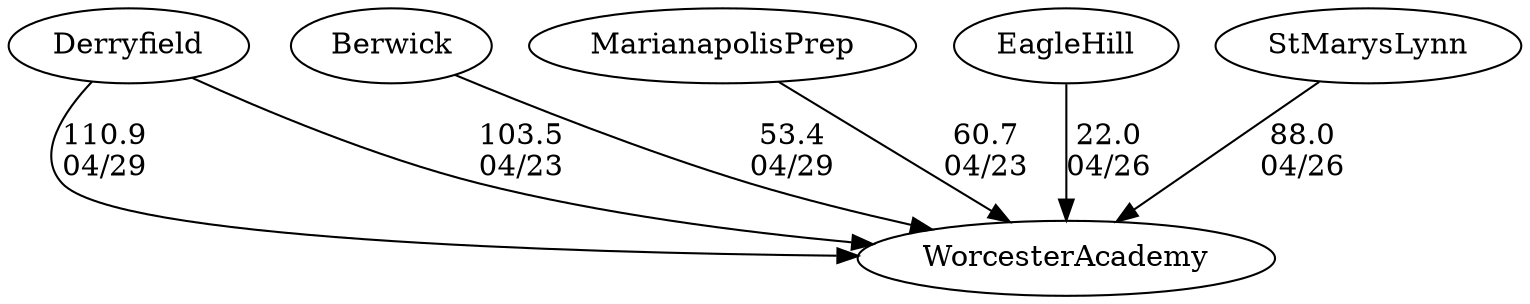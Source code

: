 digraph girls2foursWorcesterAcademy {Derryfield [URL="girls2foursWorcesterAcademyDerryfield.html"];Berwick [URL="girls2foursWorcesterAcademyBerwick.html"];MarianapolisPrep [URL="girls2foursWorcesterAcademyMarianapolisPrep.html"];EagleHill [URL="girls2foursWorcesterAcademyEagleHill.html"];WorcesterAcademy [URL="girls2foursWorcesterAcademyWorcesterAcademy.html"];StMarysLynn [URL="girls2foursWorcesterAcademyStMarysLynn.html"];StMarysLynn -> WorcesterAcademy[label="88.0
04/26", weight="12", tooltip="NEIRA,Worcester Academy vs. St. Mary's-Lynn, Thayer, Eagle Hill, and Bancroft			
Distance: 1500 meters Conditions: Minimal wind, no chop.
None", URL="http://www.row2k.com/results/resultspage.cfm?UID=38305821F0E11F6B4B5BC132E9B3DE79&cat=5", random="random"]; 
EagleHill -> WorcesterAcademy[label="22.0
04/26", weight="78", tooltip="NEIRA,Worcester Academy vs. St. Mary's-Lynn, Thayer, Eagle Hill, and Bancroft			
Distance: 1500 meters Conditions: Minimal wind, no chop.
None", URL="http://www.row2k.com/results/resultspage.cfm?UID=38305821F0E11F6B4B5BC132E9B3DE79&cat=5", random="random"]; 
Derryfield -> WorcesterAcademy[label="110.9
04/29", weight="-10", tooltip="NEIRA Boys & Girls Fours,Worcester Academy vs Berwick Academy, Derryfield School			
Distance: 1500 Conditions: Overcast, minimal chop, light cross course breeze. Comments: A special thanks to Paul Carabillo for refereeing the race, especially given the weather.
None", URL="http://www.row2k.com/results/resultspage.cfm?UID=FAD05B063C858AB1D7B5356918D34288&cat=5", random="random"]; 
Berwick -> WorcesterAcademy[label="53.4
04/29", weight="47", tooltip="NEIRA Boys & Girls Fours,Worcester Academy vs Berwick Academy, Derryfield School			
Distance: 1500 Conditions: Overcast, minimal chop, light cross course breeze. Comments: A special thanks to Paul Carabillo for refereeing the race, especially given the weather.
None", URL="http://www.row2k.com/results/resultspage.cfm?UID=FAD05B063C858AB1D7B5356918D34288&cat=5", random="random"]; 
Derryfield -> WorcesterAcademy[label="103.5
04/23", weight="-3", tooltip="NEIRA Boys & Girls Fours,Worcester Academy vs. Bancroft, Vermont Academy, Marianapolis Prep, Derryfield			
Distance: 1500 meters Conditions: Overcast with a minimal chop. For all races, a light 5 mph tailwind was present. Comments: In the BV2 event, Worcester Academy's BV2 shell placed first and BV3 shell placed third. 
A special thanks to Paul Carabillo for refereeing the match.
None", URL="http://www.row2k.com/results/resultspage.cfm?UID=0F0DB8DB84CE476062653EC250396511&cat=5", random="random"]; 
MarianapolisPrep -> WorcesterAcademy[label="60.7
04/23", weight="40", tooltip="NEIRA Boys & Girls Fours,Worcester Academy vs. Bancroft, Vermont Academy, Marianapolis Prep, Derryfield			
Distance: 1500 meters Conditions: Overcast with a minimal chop. For all races, a light 5 mph tailwind was present. Comments: In the BV2 event, Worcester Academy's BV2 shell placed first and BV3 shell placed third. 
A special thanks to Paul Carabillo for refereeing the match.
None", URL="http://www.row2k.com/results/resultspage.cfm?UID=0F0DB8DB84CE476062653EC250396511&cat=5", random="random"]}